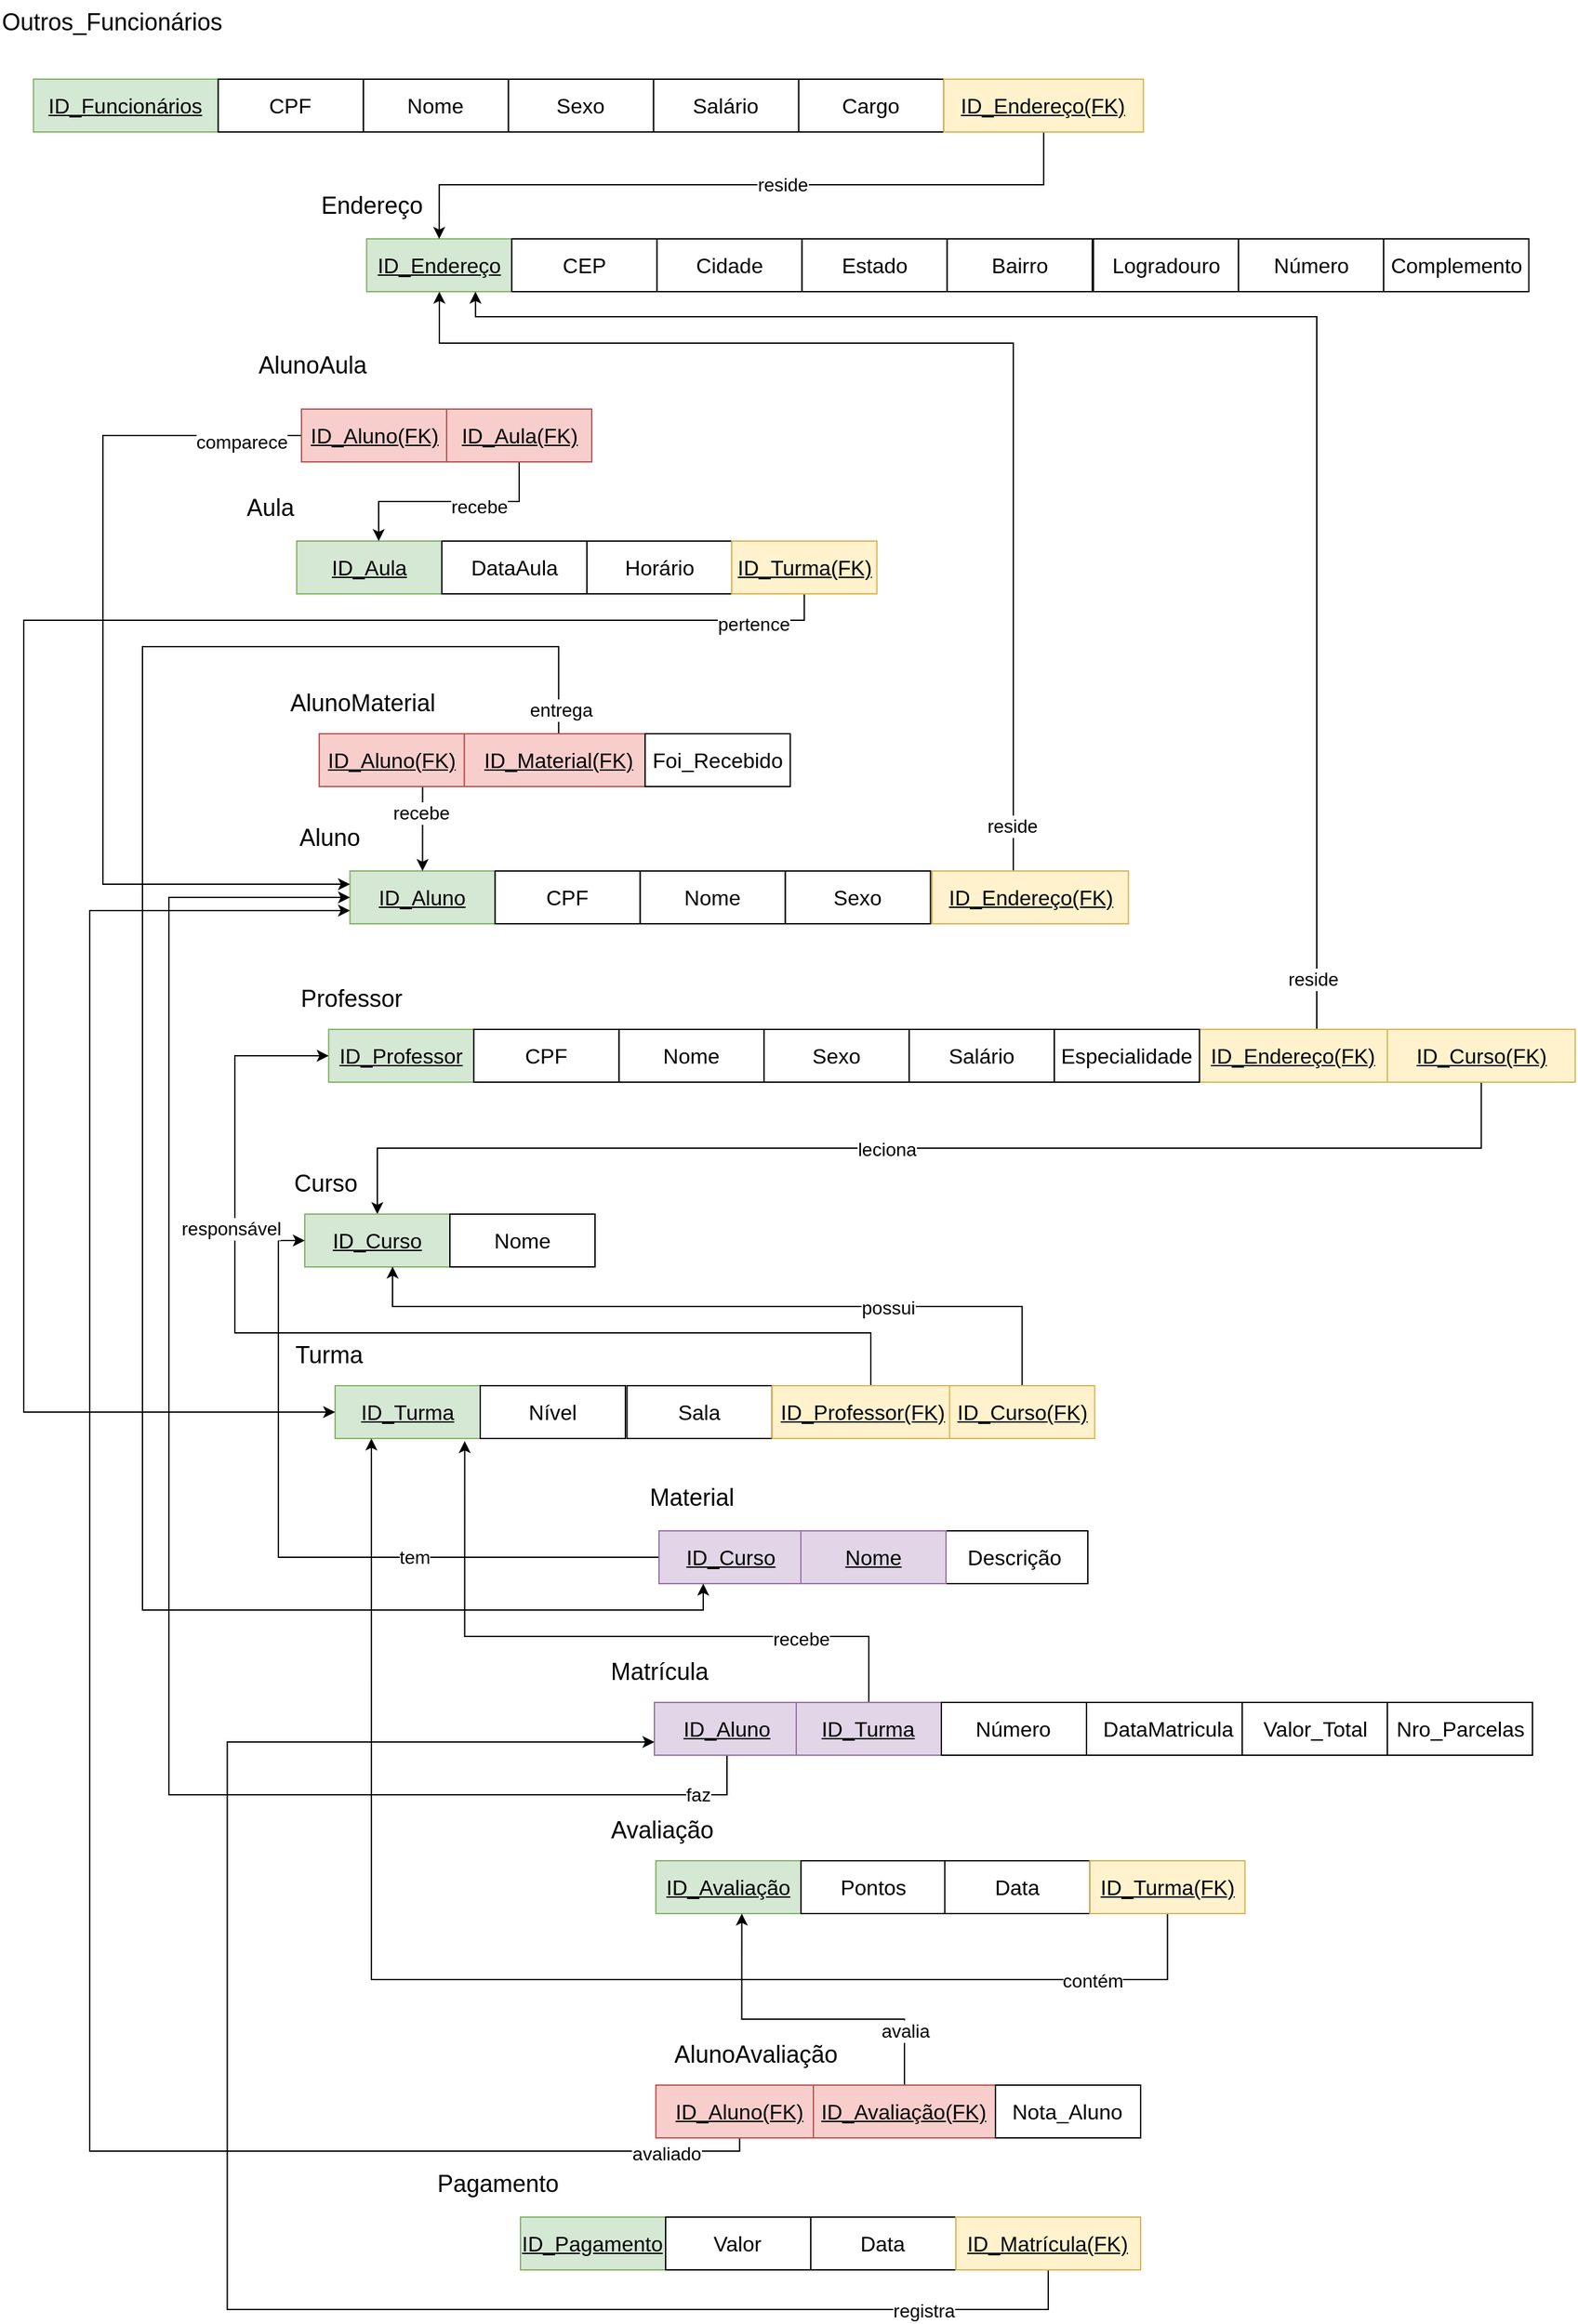 <mxfile version="16.5.2" type="google"><diagram id="5M8M_ajb2Xhq0JI89paI" name="Page-1"><mxGraphModel dx="1521" dy="1555" grid="1" gridSize="10" guides="1" tooltips="1" connect="1" arrows="1" fold="1" page="1" pageScale="1" pageWidth="827" pageHeight="1169" math="0" shadow="0"><root><mxCell id="0"/><mxCell id="1" parent="0"/><mxCell id="ftPEwl7AVpi0cdkKXJ-o-7" value="&lt;font style=&quot;font-size: 18px&quot;&gt;Aluno&lt;/font&gt;" style="text;html=1;strokeColor=none;fillColor=none;align=center;verticalAlign=middle;whiteSpace=wrap;rounded=0;" parent="1" vertex="1"><mxGeometry x="157.25" y="-480" width="50" height="30" as="geometry"/></mxCell><mxCell id="ftPEwl7AVpi0cdkKXJ-o-27" value="&lt;font style=&quot;font-size: 18px&quot;&gt;Professor&lt;/font&gt;" style="text;html=1;strokeColor=none;fillColor=none;align=center;verticalAlign=middle;whiteSpace=wrap;rounded=0;fontSize=24;" parent="1" vertex="1"><mxGeometry x="157.25" y="-360" width="82.5" height="30" as="geometry"/></mxCell><mxCell id="ftPEwl7AVpi0cdkKXJ-o-28" value="&lt;font style=&quot;font-size: 18px&quot;&gt;Curso&lt;/font&gt;" style="text;html=1;strokeColor=none;fillColor=none;align=center;verticalAlign=middle;whiteSpace=wrap;rounded=0;fontSize=24;" parent="1" vertex="1"><mxGeometry x="154.24" y="-220" width="50" height="30" as="geometry"/></mxCell><mxCell id="ftPEwl7AVpi0cdkKXJ-o-29" value="&lt;font style=&quot;font-size: 18px&quot;&gt;Turma&lt;/font&gt;" style="text;html=1;strokeColor=none;fillColor=none;align=center;verticalAlign=middle;whiteSpace=wrap;rounded=0;fontSize=24;" parent="1" vertex="1"><mxGeometry x="154.74" y="-90" width="52.5" height="30" as="geometry"/></mxCell><mxCell id="ftPEwl7AVpi0cdkKXJ-o-30" value="&lt;font style=&quot;font-size: 18px&quot;&gt;Matrícula&lt;/font&gt;" style="text;html=1;strokeColor=none;fillColor=none;align=center;verticalAlign=middle;whiteSpace=wrap;rounded=0;fontSize=24;" parent="1" vertex="1"><mxGeometry x="396.88" y="150" width="70" height="30" as="geometry"/></mxCell><mxCell id="ftPEwl7AVpi0cdkKXJ-o-31" value="&lt;font style=&quot;font-size: 18px&quot;&gt;Avaliação&lt;/font&gt;" style="text;html=1;strokeColor=none;fillColor=none;align=center;verticalAlign=middle;whiteSpace=wrap;rounded=0;fontSize=24;" parent="1" vertex="1"><mxGeometry x="395.36" y="270" width="77.5" height="30" as="geometry"/></mxCell><mxCell id="-Pm7kcPAhYFxE5yIw91p-20" value="&lt;font style=&quot;font-size: 18px&quot;&gt;Material&lt;/font&gt;" style="text;html=1;strokeColor=none;fillColor=none;align=center;verticalAlign=middle;whiteSpace=wrap;rounded=0;" parent="1" vertex="1"><mxGeometry x="425.24" y="20" width="62.5" height="30" as="geometry"/></mxCell><mxCell id="-Pm7kcPAhYFxE5yIw91p-25" value="&lt;font style=&quot;font-size: 18px&quot;&gt;Pagamento&lt;/font&gt;" style="text;html=1;strokeColor=none;fillColor=none;align=center;verticalAlign=middle;whiteSpace=wrap;rounded=0;" parent="1" vertex="1"><mxGeometry x="262.74" y="540" width="92.5" height="30" as="geometry"/></mxCell><mxCell id="-Pm7kcPAhYFxE5yIw91p-36" value="&lt;font style=&quot;font-size: 18px&quot;&gt;Aula&lt;/font&gt;" style="text;html=1;strokeColor=none;fillColor=none;align=center;verticalAlign=middle;whiteSpace=wrap;rounded=0;" parent="1" vertex="1"><mxGeometry x="116.88" y="-730" width="40" height="30" as="geometry"/></mxCell><mxCell id="seqxG_0vwVZ4Isp1Tect-1" value="&lt;span style=&quot;font-size: 18px&quot;&gt;Endereço&lt;/span&gt;" style="text;html=1;strokeColor=none;fillColor=none;align=center;verticalAlign=middle;whiteSpace=wrap;rounded=0;" parent="1" vertex="1"><mxGeometry x="188.62" y="-959" width="50" height="30" as="geometry"/></mxCell><mxCell id="seqxG_0vwVZ4Isp1Tect-13" value="&lt;u style=&quot;font-size: 16px&quot;&gt;ID_Endereço&lt;/u&gt;" style="rounded=0;whiteSpace=wrap;html=1;fillColor=#d5e8d4;strokeColor=#82b366;" parent="1" vertex="1"><mxGeometry x="209.87" y="-919" width="110" height="40" as="geometry"/></mxCell><mxCell id="seqxG_0vwVZ4Isp1Tect-14" value="&lt;span style=&quot;font-size: 16px&quot;&gt;Cidade&lt;/span&gt;" style="rounded=0;whiteSpace=wrap;html=1;" parent="1" vertex="1"><mxGeometry x="429.87" y="-919" width="110" height="40" as="geometry"/></mxCell><mxCell id="seqxG_0vwVZ4Isp1Tect-15" value="&lt;span style=&quot;font-size: 16px&quot;&gt;Estado&lt;/span&gt;" style="rounded=0;whiteSpace=wrap;html=1;" parent="1" vertex="1"><mxGeometry x="539.87" y="-919" width="110" height="40" as="geometry"/></mxCell><mxCell id="seqxG_0vwVZ4Isp1Tect-16" value="&lt;span style=&quot;font-size: 16px&quot;&gt;Logradouro&lt;/span&gt;" style="rounded=0;whiteSpace=wrap;html=1;" parent="1" vertex="1"><mxGeometry x="760.74" y="-919" width="110" height="40" as="geometry"/></mxCell><mxCell id="seqxG_0vwVZ4Isp1Tect-17" value="&lt;span style=&quot;font-size: 16px&quot;&gt;Número&lt;/span&gt;" style="rounded=0;whiteSpace=wrap;html=1;" parent="1" vertex="1"><mxGeometry x="870.74" y="-919" width="110" height="40" as="geometry"/></mxCell><mxCell id="seqxG_0vwVZ4Isp1Tect-18" value="&lt;span style=&quot;font-size: 16px&quot;&gt;Complemento&lt;/span&gt;" style="rounded=0;whiteSpace=wrap;html=1;" parent="1" vertex="1"><mxGeometry x="980.74" y="-919" width="110" height="40" as="geometry"/></mxCell><mxCell id="seqxG_0vwVZ4Isp1Tect-19" value="&lt;u style=&quot;font-size: 16px&quot;&gt;ID_Aluno&lt;/u&gt;" style="rounded=0;whiteSpace=wrap;html=1;fillColor=#d5e8d4;strokeColor=#82b366;" parent="1" vertex="1"><mxGeometry x="197.25" y="-440" width="110" height="40" as="geometry"/></mxCell><mxCell id="seqxG_0vwVZ4Isp1Tect-20" value="&lt;span style=&quot;font-size: 16px&quot;&gt;CPF&lt;/span&gt;" style="rounded=0;whiteSpace=wrap;html=1;" parent="1" vertex="1"><mxGeometry x="307.25" y="-440" width="110" height="40" as="geometry"/></mxCell><mxCell id="seqxG_0vwVZ4Isp1Tect-21" value="&lt;span style=&quot;font-size: 16px&quot;&gt;Nome&lt;/span&gt;" style="rounded=0;whiteSpace=wrap;html=1;" parent="1" vertex="1"><mxGeometry x="417.25" y="-440" width="110" height="40" as="geometry"/></mxCell><mxCell id="seqxG_0vwVZ4Isp1Tect-22" value="&lt;span style=&quot;font-size: 16px&quot;&gt;Sexo&lt;/span&gt;" style="rounded=0;whiteSpace=wrap;html=1;" parent="1" vertex="1"><mxGeometry x="527.25" y="-440" width="110" height="40" as="geometry"/></mxCell><mxCell id="seqxG_0vwVZ4Isp1Tect-23" value="&lt;u style=&quot;font-size: 16px&quot;&gt;ID_Professor&lt;/u&gt;" style="rounded=0;whiteSpace=wrap;html=1;fillColor=#d5e8d4;strokeColor=#82b366;" parent="1" vertex="1"><mxGeometry x="181.12" y="-320" width="110" height="40" as="geometry"/></mxCell><mxCell id="seqxG_0vwVZ4Isp1Tect-24" value="&lt;span style=&quot;font-size: 16px&quot;&gt;Nome&lt;/span&gt;" style="rounded=0;whiteSpace=wrap;html=1;" parent="1" vertex="1"><mxGeometry x="401.12" y="-320" width="110" height="40" as="geometry"/></mxCell><mxCell id="seqxG_0vwVZ4Isp1Tect-25" value="&lt;span style=&quot;font-size: 16px&quot;&gt;Sexo&lt;/span&gt;" style="rounded=0;whiteSpace=wrap;html=1;" parent="1" vertex="1"><mxGeometry x="511.12" y="-320" width="110" height="40" as="geometry"/></mxCell><mxCell id="seqxG_0vwVZ4Isp1Tect-26" value="&lt;span style=&quot;font-size: 16px&quot;&gt;CPF&lt;/span&gt;" style="rounded=0;whiteSpace=wrap;html=1;" parent="1" vertex="1"><mxGeometry x="291.12" y="-320" width="110" height="40" as="geometry"/></mxCell><mxCell id="seqxG_0vwVZ4Isp1Tect-27" value="&lt;span style=&quot;font-size: 16px&quot;&gt;Salário&lt;/span&gt;" style="rounded=0;whiteSpace=wrap;html=1;" parent="1" vertex="1"><mxGeometry x="621.12" y="-320" width="110" height="40" as="geometry"/></mxCell><mxCell id="seqxG_0vwVZ4Isp1Tect-30" value="&lt;font style=&quot;font-size: 18px&quot;&gt;Outros_Funcionários&lt;/font&gt;" style="text;html=1;strokeColor=none;fillColor=none;align=center;verticalAlign=middle;whiteSpace=wrap;rounded=0;fontSize=24;" parent="1" vertex="1"><mxGeometry x="-67.63" y="-1100" width="170" height="30" as="geometry"/></mxCell><mxCell id="seqxG_0vwVZ4Isp1Tect-31" value="&lt;u style=&quot;font-size: 16px&quot;&gt;ID_Funcionários&lt;/u&gt;" style="rounded=0;whiteSpace=wrap;html=1;fillColor=#d5e8d4;strokeColor=#82b366;" parent="1" vertex="1"><mxGeometry x="-42.63" y="-1040" width="140" height="40" as="geometry"/></mxCell><mxCell id="seqxG_0vwVZ4Isp1Tect-32" value="&lt;span style=&quot;font-size: 16px&quot;&gt;Nome&lt;/span&gt;" style="rounded=0;whiteSpace=wrap;html=1;" parent="1" vertex="1"><mxGeometry x="207.37" y="-1040" width="110" height="40" as="geometry"/></mxCell><mxCell id="seqxG_0vwVZ4Isp1Tect-33" value="&lt;span style=&quot;font-size: 16px&quot;&gt;Sexo&lt;/span&gt;" style="rounded=0;whiteSpace=wrap;html=1;" parent="1" vertex="1"><mxGeometry x="317.37" y="-1040" width="110" height="40" as="geometry"/></mxCell><mxCell id="seqxG_0vwVZ4Isp1Tect-34" value="&lt;span style=&quot;font-size: 16px&quot;&gt;CPF&lt;/span&gt;" style="rounded=0;whiteSpace=wrap;html=1;" parent="1" vertex="1"><mxGeometry x="97.37" y="-1040" width="110" height="40" as="geometry"/></mxCell><mxCell id="seqxG_0vwVZ4Isp1Tect-35" value="&lt;span style=&quot;font-size: 16px&quot;&gt;Salário&lt;/span&gt;" style="rounded=0;whiteSpace=wrap;html=1;" parent="1" vertex="1"><mxGeometry x="427.37" y="-1040" width="110" height="40" as="geometry"/></mxCell><mxCell id="seqxG_0vwVZ4Isp1Tect-36" value="&lt;span style=&quot;font-size: 16px&quot;&gt;Cargo&lt;/span&gt;" style="rounded=0;whiteSpace=wrap;html=1;" parent="1" vertex="1"><mxGeometry x="537.37" y="-1040" width="110" height="40" as="geometry"/></mxCell><mxCell id="ChA5-fzk0IoLtij2NSyq-3" style="edgeStyle=orthogonalEdgeStyle;rounded=0;orthogonalLoop=1;jettySize=auto;html=1;exitX=0.5;exitY=0;exitDx=0;exitDy=0;startArrow=classic;startFill=1;endArrow=none;endFill=0;" edge="1" parent="1" source="seqxG_0vwVZ4Isp1Tect-37" target="ChA5-fzk0IoLtij2NSyq-2"><mxGeometry relative="1" as="geometry"><mxPoint x="870" y="-240" as="targetPoint"/></mxGeometry></mxCell><mxCell id="ChA5-fzk0IoLtij2NSyq-4" value="&lt;font style=&quot;font-size: 14px&quot;&gt;leciona&lt;/font&gt;" style="edgeLabel;html=1;align=center;verticalAlign=middle;resizable=0;points=[];" vertex="1" connectable="0" parent="ChA5-fzk0IoLtij2NSyq-3"><mxGeometry x="-0.069" y="-1" relative="1" as="geometry"><mxPoint as="offset"/></mxGeometry></mxCell><mxCell id="seqxG_0vwVZ4Isp1Tect-37" value="&lt;u style=&quot;font-size: 16px&quot;&gt;ID_Curso&lt;/u&gt;" style="rounded=0;whiteSpace=wrap;html=1;fillColor=#d5e8d4;strokeColor=#82b366;" parent="1" vertex="1"><mxGeometry x="162.99" y="-180" width="110" height="40" as="geometry"/></mxCell><mxCell id="seqxG_0vwVZ4Isp1Tect-38" value="&lt;span style=&quot;font-size: 16px&quot;&gt;Nome&lt;/span&gt;" style="rounded=0;whiteSpace=wrap;html=1;" parent="1" vertex="1"><mxGeometry x="272.99" y="-180" width="110" height="40" as="geometry"/></mxCell><mxCell id="seqxG_0vwVZ4Isp1Tect-39" value="&lt;u style=&quot;font-size: 16px&quot;&gt;ID_Turma&lt;/u&gt;" style="rounded=0;whiteSpace=wrap;html=1;fillColor=#d5e8d4;strokeColor=#82b366;" parent="1" vertex="1"><mxGeometry x="185.99" y="-50" width="110" height="40" as="geometry"/></mxCell><mxCell id="seqxG_0vwVZ4Isp1Tect-40" value="&lt;span style=&quot;font-size: 16px&quot;&gt;Nível&lt;/span&gt;" style="rounded=0;whiteSpace=wrap;html=1;" parent="1" vertex="1"><mxGeometry x="295.99" y="-50" width="110" height="40" as="geometry"/></mxCell><mxCell id="seqxG_0vwVZ4Isp1Tect-41" value="&lt;span style=&quot;font-size: 16px&quot;&gt;Sala&lt;/span&gt;" style="rounded=0;whiteSpace=wrap;html=1;" parent="1" vertex="1"><mxGeometry x="407.24" y="-50" width="110" height="40" as="geometry"/></mxCell><mxCell id="UgtJTFBEVz0Ruh06JmMi-32" style="edgeStyle=orthogonalEdgeStyle;rounded=0;orthogonalLoop=1;jettySize=auto;html=1;fontSize=14;" parent="1" source="seqxG_0vwVZ4Isp1Tect-42" target="seqxG_0vwVZ4Isp1Tect-19" edge="1"><mxGeometry relative="1" as="geometry"><Array as="points"><mxPoint x="483" y="260"/><mxPoint x="60" y="260"/><mxPoint x="60" y="-420"/></Array></mxGeometry></mxCell><mxCell id="UgtJTFBEVz0Ruh06JmMi-33" value="faz" style="edgeLabel;html=1;align=center;verticalAlign=middle;resizable=0;points=[];fontSize=14;" parent="UgtJTFBEVz0Ruh06JmMi-32" vertex="1" connectable="0"><mxGeometry x="-0.917" relative="1" as="geometry"><mxPoint as="offset"/></mxGeometry></mxCell><mxCell id="seqxG_0vwVZ4Isp1Tect-42" value="&lt;u style=&quot;font-size: 16px&quot;&gt;ID_Aluno&lt;/u&gt;" style="rounded=0;whiteSpace=wrap;html=1;fillColor=#e1d5e7;strokeColor=#9673a6;" parent="1" vertex="1"><mxGeometry x="427.99" y="190" width="110" height="40" as="geometry"/></mxCell><mxCell id="UgtJTFBEVz0Ruh06JmMi-30" style="edgeStyle=orthogonalEdgeStyle;rounded=0;orthogonalLoop=1;jettySize=auto;html=1;entryX=0.893;entryY=1.05;entryDx=0;entryDy=0;entryPerimeter=0;fontSize=14;" parent="1" source="seqxG_0vwVZ4Isp1Tect-43" target="seqxG_0vwVZ4Isp1Tect-39" edge="1"><mxGeometry relative="1" as="geometry"><Array as="points"><mxPoint x="590.24" y="140"/><mxPoint x="284.24" y="140"/></Array></mxGeometry></mxCell><mxCell id="UgtJTFBEVz0Ruh06JmMi-31" value="recebe" style="edgeLabel;html=1;align=center;verticalAlign=middle;resizable=0;points=[];fontSize=14;" parent="UgtJTFBEVz0Ruh06JmMi-30" vertex="1" connectable="0"><mxGeometry x="-0.598" y="2" relative="1" as="geometry"><mxPoint as="offset"/></mxGeometry></mxCell><mxCell id="seqxG_0vwVZ4Isp1Tect-43" value="&lt;u style=&quot;font-size: 16px&quot;&gt;ID_Turma&lt;/u&gt;" style="rounded=0;whiteSpace=wrap;html=1;fillColor=#e1d5e7;strokeColor=#9673a6;" parent="1" vertex="1"><mxGeometry x="535.49" y="190" width="110" height="40" as="geometry"/></mxCell><mxCell id="seqxG_0vwVZ4Isp1Tect-44" value="&lt;span style=&quot;font-size: 16px&quot;&gt;Número&lt;/span&gt;" style="rounded=0;whiteSpace=wrap;html=1;" parent="1" vertex="1"><mxGeometry x="645.49" y="190" width="110" height="40" as="geometry"/></mxCell><mxCell id="seqxG_0vwVZ4Isp1Tect-45" value="&lt;u style=&quot;font-size: 16px&quot;&gt;ID_Avaliação&lt;/u&gt;" style="rounded=0;whiteSpace=wrap;html=1;fillColor=#d5e8d4;strokeColor=#82b366;" parent="1" vertex="1"><mxGeometry x="429.11" y="310" width="110" height="40" as="geometry"/></mxCell><mxCell id="seqxG_0vwVZ4Isp1Tect-46" value="&lt;span style=&quot;font-size: 16px&quot;&gt;Pontos&lt;/span&gt;" style="rounded=0;whiteSpace=wrap;html=1;" parent="1" vertex="1"><mxGeometry x="539.11" y="310" width="110" height="40" as="geometry"/></mxCell><mxCell id="seqxG_0vwVZ4Isp1Tect-47" value="&lt;span style=&quot;font-size: 16px&quot;&gt;Data&lt;/span&gt;" style="rounded=0;whiteSpace=wrap;html=1;" parent="1" vertex="1"><mxGeometry x="648.11" y="310" width="110" height="40" as="geometry"/></mxCell><mxCell id="UgtJTFBEVz0Ruh06JmMi-19" style="edgeStyle=orthogonalEdgeStyle;rounded=0;orthogonalLoop=1;jettySize=auto;html=1;entryX=0;entryY=0.5;entryDx=0;entryDy=0;fontSize=14;" parent="1" source="seqxG_0vwVZ4Isp1Tect-48" target="seqxG_0vwVZ4Isp1Tect-37" edge="1"><mxGeometry relative="1" as="geometry"/></mxCell><mxCell id="UgtJTFBEVz0Ruh06JmMi-20" value="tem" style="edgeLabel;html=1;align=center;verticalAlign=middle;resizable=0;points=[];fontSize=14;" parent="UgtJTFBEVz0Ruh06JmMi-19" vertex="1" connectable="0"><mxGeometry x="-0.326" relative="1" as="geometry"><mxPoint x="-1" as="offset"/></mxGeometry></mxCell><mxCell id="seqxG_0vwVZ4Isp1Tect-48" value="&lt;u style=&quot;font-size: 16px&quot;&gt;ID_Curso&lt;/u&gt;" style="rounded=0;whiteSpace=wrap;html=1;fillColor=#e1d5e7;strokeColor=#9673a6;" parent="1" vertex="1"><mxGeometry x="431.49" y="60" width="110" height="40" as="geometry"/></mxCell><mxCell id="seqxG_0vwVZ4Isp1Tect-49" value="&lt;span style=&quot;font-size: 16px&quot;&gt;Descrição&lt;/span&gt;" style="rounded=0;whiteSpace=wrap;html=1;" parent="1" vertex="1"><mxGeometry x="646.49" y="60" width="110" height="40" as="geometry"/></mxCell><mxCell id="seqxG_0vwVZ4Isp1Tect-50" value="&lt;span style=&quot;font-size: 16px&quot;&gt;&lt;u&gt;Nome&lt;/u&gt;&lt;/span&gt;" style="rounded=0;whiteSpace=wrap;html=1;fillColor=#e1d5e7;strokeColor=#9673a6;" parent="1" vertex="1"><mxGeometry x="538.99" y="60" width="110" height="40" as="geometry"/></mxCell><mxCell id="seqxG_0vwVZ4Isp1Tect-51" value="&lt;u style=&quot;font-size: 16px&quot;&gt;ID_Pagamento&lt;/u&gt;" style="rounded=0;whiteSpace=wrap;html=1;fillColor=#d5e8d4;strokeColor=#82b366;" parent="1" vertex="1"><mxGeometry x="326.49" y="580" width="110" height="40" as="geometry"/></mxCell><mxCell id="seqxG_0vwVZ4Isp1Tect-52" value="&lt;span style=&quot;font-size: 16px&quot;&gt;Valor&lt;/span&gt;" style="rounded=0;whiteSpace=wrap;html=1;" parent="1" vertex="1"><mxGeometry x="436.49" y="580" width="110" height="40" as="geometry"/></mxCell><mxCell id="seqxG_0vwVZ4Isp1Tect-53" value="&lt;span style=&quot;font-size: 16px&quot;&gt;Data&lt;/span&gt;" style="rounded=0;whiteSpace=wrap;html=1;" parent="1" vertex="1"><mxGeometry x="546.49" y="580" width="110" height="40" as="geometry"/></mxCell><mxCell id="seqxG_0vwVZ4Isp1Tect-54" value="&lt;u style=&quot;font-size: 16px&quot;&gt;ID_Aula&lt;/u&gt;" style="rounded=0;whiteSpace=wrap;html=1;fillColor=#d5e8d4;strokeColor=#82b366;" parent="1" vertex="1"><mxGeometry x="156.88" y="-690" width="110" height="40" as="geometry"/></mxCell><mxCell id="seqxG_0vwVZ4Isp1Tect-55" value="&lt;span style=&quot;font-size: 16px&quot;&gt;DataAula&lt;/span&gt;" style="rounded=0;whiteSpace=wrap;html=1;" parent="1" vertex="1"><mxGeometry x="266.88" y="-690" width="110" height="40" as="geometry"/></mxCell><mxCell id="seqxG_0vwVZ4Isp1Tect-56" value="&lt;span style=&quot;font-size: 16px&quot;&gt;Horário&lt;/span&gt;" style="rounded=0;whiteSpace=wrap;html=1;" parent="1" vertex="1"><mxGeometry x="376.88" y="-690" width="110" height="40" as="geometry"/></mxCell><mxCell id="UgtJTFBEVz0Ruh06JmMi-50" style="edgeStyle=orthogonalEdgeStyle;rounded=0;orthogonalLoop=1;jettySize=auto;html=1;fontSize=14;" parent="1" source="seqxG_0vwVZ4Isp1Tect-57" target="seqxG_0vwVZ4Isp1Tect-13" edge="1"><mxGeometry relative="1" as="geometry"><Array as="points"><mxPoint x="700" y="-840"/><mxPoint x="265" y="-840"/></Array></mxGeometry></mxCell><mxCell id="UgtJTFBEVz0Ruh06JmMi-51" value="reside" style="edgeLabel;html=1;align=center;verticalAlign=middle;resizable=0;points=[];fontSize=14;" parent="UgtJTFBEVz0Ruh06JmMi-50" vertex="1" connectable="0"><mxGeometry x="-0.922" y="1" relative="1" as="geometry"><mxPoint as="offset"/></mxGeometry></mxCell><mxCell id="seqxG_0vwVZ4Isp1Tect-57" value="&lt;u style=&quot;font-size: 16px&quot;&gt;ID_Endereço(FK)&lt;/u&gt;" style="rounded=0;whiteSpace=wrap;html=1;fillColor=#fff2cc;strokeColor=#d6b656;" parent="1" vertex="1"><mxGeometry x="638.5" y="-440" width="148.75" height="40" as="geometry"/></mxCell><mxCell id="UgtJTFBEVz0Ruh06JmMi-2" style="edgeStyle=orthogonalEdgeStyle;rounded=0;orthogonalLoop=1;jettySize=auto;html=1;entryX=0.5;entryY=0;entryDx=0;entryDy=0;" parent="1" source="seqxG_0vwVZ4Isp1Tect-60" target="seqxG_0vwVZ4Isp1Tect-13" edge="1"><mxGeometry relative="1" as="geometry"><Array as="points"><mxPoint x="723.37" y="-960"/><mxPoint x="265.37" y="-960"/></Array></mxGeometry></mxCell><mxCell id="UgtJTFBEVz0Ruh06JmMi-3" value="&lt;font style=&quot;font-size: 14px&quot;&gt;reside&lt;/font&gt;" style="edgeLabel;html=1;align=center;verticalAlign=middle;resizable=0;points=[];" parent="UgtJTFBEVz0Ruh06JmMi-2" vertex="1" connectable="0"><mxGeometry x="-0.116" relative="1" as="geometry"><mxPoint as="offset"/></mxGeometry></mxCell><mxCell id="seqxG_0vwVZ4Isp1Tect-60" value="&lt;u style=&quot;font-size: 16px&quot;&gt;ID_Endereço(FK)&lt;/u&gt;" style="rounded=0;whiteSpace=wrap;html=1;fillColor=#fff2cc;strokeColor=#d6b656;" parent="1" vertex="1"><mxGeometry x="647.37" y="-1040" width="151.25" height="40" as="geometry"/></mxCell><mxCell id="UgtJTFBEVz0Ruh06JmMi-52" style="edgeStyle=orthogonalEdgeStyle;rounded=0;orthogonalLoop=1;jettySize=auto;html=1;entryX=0.75;entryY=1;entryDx=0;entryDy=0;fontSize=14;" parent="1" source="seqxG_0vwVZ4Isp1Tect-63" target="seqxG_0vwVZ4Isp1Tect-13" edge="1"><mxGeometry relative="1" as="geometry"><Array as="points"><mxPoint x="930" y="-300"/><mxPoint x="930" y="-860"/><mxPoint x="292" y="-860"/></Array></mxGeometry></mxCell><mxCell id="UgtJTFBEVz0Ruh06JmMi-53" value="reside" style="edgeLabel;html=1;align=center;verticalAlign=middle;resizable=0;points=[];fontSize=14;" parent="UgtJTFBEVz0Ruh06JmMi-52" vertex="1" connectable="0"><mxGeometry x="-0.936" y="4" relative="1" as="geometry"><mxPoint x="1" as="offset"/></mxGeometry></mxCell><mxCell id="seqxG_0vwVZ4Isp1Tect-63" value="&lt;u style=&quot;font-size: 16px&quot;&gt;ID_Endereço(FK)&lt;/u&gt;" style="rounded=0;whiteSpace=wrap;html=1;fillColor=#fff2cc;strokeColor=#d6b656;" parent="1" vertex="1"><mxGeometry x="841.12" y="-320" width="142.38" height="40" as="geometry"/></mxCell><mxCell id="UgtJTFBEVz0Ruh06JmMi-15" style="edgeStyle=orthogonalEdgeStyle;rounded=0;orthogonalLoop=1;jettySize=auto;html=1;fontSize=14;" parent="1" source="seqxG_0vwVZ4Isp1Tect-75" target="seqxG_0vwVZ4Isp1Tect-23" edge="1"><mxGeometry relative="1" as="geometry"><Array as="points"><mxPoint x="592" y="-90"/><mxPoint x="110" y="-90"/><mxPoint x="110" y="-300"/></Array></mxGeometry></mxCell><mxCell id="UgtJTFBEVz0Ruh06JmMi-16" value="responsável" style="edgeLabel;html=1;align=center;verticalAlign=middle;resizable=0;points=[];fontSize=14;" parent="UgtJTFBEVz0Ruh06JmMi-15" vertex="1" connectable="0"><mxGeometry x="0.496" y="3" relative="1" as="geometry"><mxPoint y="-1" as="offset"/></mxGeometry></mxCell><mxCell id="seqxG_0vwVZ4Isp1Tect-75" value="&lt;u style=&quot;font-size: 16px&quot;&gt;ID_Professor(FK)&lt;/u&gt;" style="rounded=0;whiteSpace=wrap;html=1;fillColor=#fff2cc;strokeColor=#d6b656;" parent="1" vertex="1"><mxGeometry x="517.24" y="-50" width="137.5" height="40" as="geometry"/></mxCell><mxCell id="UgtJTFBEVz0Ruh06JmMi-17" style="edgeStyle=orthogonalEdgeStyle;rounded=0;orthogonalLoop=1;jettySize=auto;html=1;entryX=0.605;entryY=0.993;entryDx=0;entryDy=0;entryPerimeter=0;fontSize=14;" parent="1" source="seqxG_0vwVZ4Isp1Tect-76" target="seqxG_0vwVZ4Isp1Tect-37" edge="1"><mxGeometry relative="1" as="geometry"><Array as="points"><mxPoint x="707.24" y="-110"/><mxPoint x="229.24" y="-110"/></Array></mxGeometry></mxCell><mxCell id="UgtJTFBEVz0Ruh06JmMi-18" value="possui" style="edgeLabel;html=1;align=center;verticalAlign=middle;resizable=0;points=[];fontSize=14;" parent="UgtJTFBEVz0Ruh06JmMi-17" vertex="1" connectable="0"><mxGeometry x="-0.431" y="1" relative="1" as="geometry"><mxPoint as="offset"/></mxGeometry></mxCell><mxCell id="seqxG_0vwVZ4Isp1Tect-76" value="&lt;u style=&quot;font-size: 16px&quot;&gt;ID_Curso(FK)&lt;/u&gt;" style="rounded=0;whiteSpace=wrap;html=1;fillColor=#fff2cc;strokeColor=#d6b656;" parent="1" vertex="1"><mxGeometry x="651.74" y="-50" width="110" height="40" as="geometry"/></mxCell><mxCell id="UgtJTFBEVz0Ruh06JmMi-41" style="edgeStyle=orthogonalEdgeStyle;rounded=0;orthogonalLoop=1;jettySize=auto;html=1;entryX=0;entryY=0.75;entryDx=0;entryDy=0;fontSize=14;" parent="1" source="seqxG_0vwVZ4Isp1Tect-87" target="seqxG_0vwVZ4Isp1Tect-42" edge="1"><mxGeometry relative="1" as="geometry"><Array as="points"><mxPoint x="726.24" y="650"/><mxPoint x="104.24" y="650"/><mxPoint x="104.24" y="220"/></Array></mxGeometry></mxCell><mxCell id="UgtJTFBEVz0Ruh06JmMi-42" value="registra" style="edgeLabel;html=1;align=center;verticalAlign=middle;resizable=0;points=[];fontSize=14;" parent="UgtJTFBEVz0Ruh06JmMi-41" vertex="1" connectable="0"><mxGeometry x="-0.823" y="1" relative="1" as="geometry"><mxPoint as="offset"/></mxGeometry></mxCell><mxCell id="seqxG_0vwVZ4Isp1Tect-87" value="&lt;u style=&quot;font-size: 16px&quot;&gt;ID_Matrícula(FK)&lt;/u&gt;" style="rounded=0;whiteSpace=wrap;html=1;fillColor=#fff2cc;strokeColor=#d6b656;" parent="1" vertex="1"><mxGeometry x="656.49" y="580" width="140" height="40" as="geometry"/></mxCell><mxCell id="seqxG_0vwVZ4Isp1Tect-93" value="&lt;span style=&quot;font-size: 18px&quot;&gt;AlunoAula&lt;/span&gt;" style="text;html=1;strokeColor=none;fillColor=none;align=center;verticalAlign=middle;whiteSpace=wrap;rounded=0;fontSize=24;" parent="1" vertex="1"><mxGeometry x="98.75" y="-840" width="140" height="30" as="geometry"/></mxCell><mxCell id="UgtJTFBEVz0Ruh06JmMi-47" style="edgeStyle=orthogonalEdgeStyle;rounded=0;orthogonalLoop=1;jettySize=auto;html=1;fontSize=14;" parent="1" source="seqxG_0vwVZ4Isp1Tect-103" target="seqxG_0vwVZ4Isp1Tect-19" edge="1"><mxGeometry relative="1" as="geometry"><Array as="points"><mxPoint x="10" y="-770"/><mxPoint x="10" y="-430"/><mxPoint x="252" y="-430"/></Array></mxGeometry></mxCell><mxCell id="UgtJTFBEVz0Ruh06JmMi-48" value="comparece" style="edgeLabel;html=1;align=center;verticalAlign=middle;resizable=0;points=[];fontSize=14;" parent="UgtJTFBEVz0Ruh06JmMi-47" vertex="1" connectable="0"><mxGeometry x="-0.862" y="5" relative="1" as="geometry"><mxPoint x="1" as="offset"/></mxGeometry></mxCell><mxCell id="seqxG_0vwVZ4Isp1Tect-103" value="&lt;u style=&quot;font-size: 16px&quot;&gt;ID_Aluno(FK)&lt;/u&gt;" style="rounded=0;whiteSpace=wrap;html=1;fillColor=#f8cecc;strokeColor=#b85450;" parent="1" vertex="1"><mxGeometry x="160.5" y="-790" width="110" height="40" as="geometry"/></mxCell><mxCell id="UgtJTFBEVz0Ruh06JmMi-45" style="edgeStyle=orthogonalEdgeStyle;rounded=0;orthogonalLoop=1;jettySize=auto;html=1;entryX=0.565;entryY=0;entryDx=0;entryDy=0;entryPerimeter=0;fontSize=14;" parent="1" source="seqxG_0vwVZ4Isp1Tect-104" target="seqxG_0vwVZ4Isp1Tect-54" edge="1"><mxGeometry relative="1" as="geometry"><Array as="points"><mxPoint x="326" y="-720"/><mxPoint x="219" y="-720"/></Array></mxGeometry></mxCell><mxCell id="UgtJTFBEVz0Ruh06JmMi-46" value="recebe" style="edgeLabel;html=1;align=center;verticalAlign=middle;resizable=0;points=[];fontSize=14;" parent="UgtJTFBEVz0Ruh06JmMi-45" vertex="1" connectable="0"><mxGeometry x="-0.273" y="4" relative="1" as="geometry"><mxPoint as="offset"/></mxGeometry></mxCell><mxCell id="seqxG_0vwVZ4Isp1Tect-104" value="&lt;span style=&quot;font-size: 16px&quot;&gt;&lt;u&gt;ID_Aula(FK)&lt;/u&gt;&lt;/span&gt;" style="rounded=0;whiteSpace=wrap;html=1;fillColor=#f8cecc;strokeColor=#b85450;" parent="1" vertex="1"><mxGeometry x="270.5" y="-790" width="110" height="40" as="geometry"/></mxCell><mxCell id="UgtJTFBEVz0Ruh06JmMi-34" style="edgeStyle=orthogonalEdgeStyle;rounded=0;orthogonalLoop=1;jettySize=auto;html=1;entryX=0.25;entryY=1;entryDx=0;entryDy=0;fontSize=14;" parent="1" source="seqxG_0vwVZ4Isp1Tect-128" target="seqxG_0vwVZ4Isp1Tect-39" edge="1"><mxGeometry relative="1" as="geometry"><Array as="points"><mxPoint x="817" y="400"/><mxPoint x="214" y="400"/></Array></mxGeometry></mxCell><mxCell id="UgtJTFBEVz0Ruh06JmMi-35" value="contém" style="edgeLabel;html=1;align=center;verticalAlign=middle;resizable=0;points=[];fontSize=14;" parent="UgtJTFBEVz0Ruh06JmMi-34" vertex="1" connectable="0"><mxGeometry x="-0.798" y="1" relative="1" as="geometry"><mxPoint as="offset"/></mxGeometry></mxCell><mxCell id="seqxG_0vwVZ4Isp1Tect-128" value="&lt;u style=&quot;font-size: 16px&quot;&gt;ID_Turma(FK)&lt;/u&gt;" style="rounded=0;whiteSpace=wrap;html=1;fillColor=#fff2cc;strokeColor=#d6b656;" parent="1" vertex="1"><mxGeometry x="758.11" y="310" width="117.5" height="40" as="geometry"/></mxCell><mxCell id="_SIUDHlCF1alh0hEl263-2" value="&lt;span style=&quot;font-size: 16px&quot;&gt;CEP&lt;br&gt;&lt;/span&gt;" style="rounded=0;whiteSpace=wrap;html=1;" parent="1" vertex="1"><mxGeometry x="319.87" y="-919" width="110" height="40" as="geometry"/></mxCell><mxCell id="UgtJTFBEVz0Ruh06JmMi-43" style="edgeStyle=orthogonalEdgeStyle;rounded=0;orthogonalLoop=1;jettySize=auto;html=1;fontSize=14;" parent="1" source="mNnnMiljXHAO_54IksMs-1" target="seqxG_0vwVZ4Isp1Tect-39" edge="1"><mxGeometry relative="1" as="geometry"><Array as="points"><mxPoint x="542" y="-630"/><mxPoint x="-50" y="-630"/><mxPoint x="-50" y="-30"/></Array></mxGeometry></mxCell><mxCell id="UgtJTFBEVz0Ruh06JmMi-44" value="pertence" style="edgeLabel;html=1;align=center;verticalAlign=middle;resizable=0;points=[];fontSize=14;" parent="UgtJTFBEVz0Ruh06JmMi-43" vertex="1" connectable="0"><mxGeometry x="-0.919" y="3" relative="1" as="geometry"><mxPoint as="offset"/></mxGeometry></mxCell><mxCell id="mNnnMiljXHAO_54IksMs-1" value="&lt;u style=&quot;font-size: 16px&quot;&gt;ID_Turma(FK)&lt;/u&gt;" style="rounded=0;whiteSpace=wrap;html=1;fillColor=#fff2cc;strokeColor=#d6b656;" parent="1" vertex="1"><mxGeometry x="486.63" y="-690" width="110" height="40" as="geometry"/></mxCell><mxCell id="33_SY-BC_FM8iS_SEPBe-2" value="&lt;span style=&quot;font-size: 16px&quot;&gt;DataMatricula&lt;/span&gt;" style="rounded=0;whiteSpace=wrap;html=1;" parent="1" vertex="1"><mxGeometry x="755.49" y="190" width="124.51" height="40" as="geometry"/></mxCell><mxCell id="33_SY-BC_FM8iS_SEPBe-3" value="&lt;span style=&quot;font-size: 16px&quot;&gt;Valor_Total&lt;/span&gt;" style="rounded=0;whiteSpace=wrap;html=1;" parent="1" vertex="1"><mxGeometry x="873.5" y="190" width="110" height="40" as="geometry"/></mxCell><mxCell id="33_SY-BC_FM8iS_SEPBe-4" value="&lt;span style=&quot;font-size: 16px&quot;&gt;Nro_Parcelas&lt;/span&gt;" style="rounded=0;whiteSpace=wrap;html=1;" parent="1" vertex="1"><mxGeometry x="983.5" y="190" width="110" height="40" as="geometry"/></mxCell><mxCell id="33_SY-BC_FM8iS_SEPBe-5" value="&lt;span style=&quot;font-size: 18px&quot;&gt;AlunoAvaliação&lt;/span&gt;" style="text;html=1;strokeColor=none;fillColor=none;align=center;verticalAlign=middle;whiteSpace=wrap;rounded=0;fontSize=24;" parent="1" vertex="1"><mxGeometry x="435.49" y="440" width="140" height="30" as="geometry"/></mxCell><mxCell id="UgtJTFBEVz0Ruh06JmMi-38" style="edgeStyle=orthogonalEdgeStyle;rounded=0;orthogonalLoop=1;jettySize=auto;html=1;fontSize=14;" parent="1" source="33_SY-BC_FM8iS_SEPBe-6" target="seqxG_0vwVZ4Isp1Tect-19" edge="1"><mxGeometry relative="1" as="geometry"><Array as="points"><mxPoint x="493" y="530"/><mxPoint y="530"/><mxPoint y="-410"/></Array></mxGeometry></mxCell><mxCell id="UgtJTFBEVz0Ruh06JmMi-39" value="avaliado" style="edgeLabel;html=1;align=center;verticalAlign=middle;resizable=0;points=[];fontSize=14;" parent="UgtJTFBEVz0Ruh06JmMi-38" vertex="1" connectable="0"><mxGeometry x="-0.92" y="2" relative="1" as="geometry"><mxPoint as="offset"/></mxGeometry></mxCell><mxCell id="33_SY-BC_FM8iS_SEPBe-6" value="&lt;u style=&quot;font-size: 16px&quot;&gt;ID_Aluno(FK)&lt;/u&gt;" style="rounded=0;whiteSpace=wrap;html=1;fillColor=#f8cecc;strokeColor=#b85450;" parent="1" vertex="1"><mxGeometry x="429.11" y="480" width="127" height="40" as="geometry"/></mxCell><mxCell id="UgtJTFBEVz0Ruh06JmMi-36" style="edgeStyle=orthogonalEdgeStyle;rounded=0;orthogonalLoop=1;jettySize=auto;html=1;entryX=0.592;entryY=1;entryDx=0;entryDy=0;entryPerimeter=0;fontSize=14;" parent="1" source="33_SY-BC_FM8iS_SEPBe-7" target="seqxG_0vwVZ4Isp1Tect-45" edge="1"><mxGeometry relative="1" as="geometry"><Array as="points"><mxPoint x="617.24" y="430"/><mxPoint x="494.24" y="430"/></Array></mxGeometry></mxCell><mxCell id="UgtJTFBEVz0Ruh06JmMi-37" value="avalia" style="edgeLabel;html=1;align=center;verticalAlign=middle;resizable=0;points=[];fontSize=14;" parent="UgtJTFBEVz0Ruh06JmMi-36" vertex="1" connectable="0"><mxGeometry x="-0.676" relative="1" as="geometry"><mxPoint as="offset"/></mxGeometry></mxCell><mxCell id="33_SY-BC_FM8iS_SEPBe-7" value="&lt;span style=&quot;font-size: 16px&quot;&gt;&lt;u&gt;ID_Avaliação(FK)&lt;/u&gt;&lt;/span&gt;" style="rounded=0;whiteSpace=wrap;html=1;fillColor=#f8cecc;strokeColor=#b85450;" parent="1" vertex="1"><mxGeometry x="548.49" y="480" width="138" height="40" as="geometry"/></mxCell><mxCell id="33_SY-BC_FM8iS_SEPBe-8" value="&lt;span style=&quot;font-size: 16px&quot;&gt;Nota_Aluno&lt;/span&gt;" style="rounded=0;whiteSpace=wrap;html=1;" parent="1" vertex="1"><mxGeometry x="686.49" y="480" width="110" height="40" as="geometry"/></mxCell><mxCell id="33_SY-BC_FM8iS_SEPBe-13" value="&lt;span style=&quot;font-size: 18px&quot;&gt;AlunoMaterial&lt;/span&gt;" style="text;html=1;strokeColor=none;fillColor=none;align=center;verticalAlign=middle;whiteSpace=wrap;rounded=0;fontSize=24;" parent="1" vertex="1"><mxGeometry x="136.56" y="-584" width="140" height="30" as="geometry"/></mxCell><mxCell id="UgtJTFBEVz0Ruh06JmMi-24" style="edgeStyle=orthogonalEdgeStyle;rounded=0;orthogonalLoop=1;jettySize=auto;html=1;exitX=0.75;exitY=1;exitDx=0;exitDy=0;entryX=0.5;entryY=0;entryDx=0;entryDy=0;fontSize=14;" parent="1" source="33_SY-BC_FM8iS_SEPBe-14" target="seqxG_0vwVZ4Isp1Tect-19" edge="1"><mxGeometry relative="1" as="geometry"><Array as="points"><mxPoint x="252" y="-504"/></Array></mxGeometry></mxCell><mxCell id="UgtJTFBEVz0Ruh06JmMi-25" value="recebe" style="edgeLabel;html=1;align=center;verticalAlign=middle;resizable=0;points=[];fontSize=14;" parent="UgtJTFBEVz0Ruh06JmMi-24" vertex="1" connectable="0"><mxGeometry x="-0.292" y="-2" relative="1" as="geometry"><mxPoint as="offset"/></mxGeometry></mxCell><mxCell id="33_SY-BC_FM8iS_SEPBe-14" value="&lt;u style=&quot;font-size: 16px&quot;&gt;ID_Aluno(FK)&lt;/u&gt;" style="rounded=0;whiteSpace=wrap;html=1;fillColor=#f8cecc;strokeColor=#b85450;" parent="1" vertex="1"><mxGeometry x="173.93" y="-544" width="110" height="40" as="geometry"/></mxCell><mxCell id="UgtJTFBEVz0Ruh06JmMi-26" style="edgeStyle=orthogonalEdgeStyle;rounded=0;orthogonalLoop=1;jettySize=auto;html=1;fontSize=14;" parent="1" source="33_SY-BC_FM8iS_SEPBe-16" target="seqxG_0vwVZ4Isp1Tect-48" edge="1"><mxGeometry relative="1" as="geometry"><Array as="points"><mxPoint x="355" y="-610"/><mxPoint x="40" y="-610"/><mxPoint x="40" y="120"/><mxPoint x="465" y="120"/></Array></mxGeometry></mxCell><mxCell id="UgtJTFBEVz0Ruh06JmMi-28" value="entrega" style="edgeLabel;html=1;align=center;verticalAlign=middle;resizable=0;points=[];fontSize=14;" parent="UgtJTFBEVz0Ruh06JmMi-26" vertex="1" connectable="0"><mxGeometry x="-0.977" y="-1" relative="1" as="geometry"><mxPoint as="offset"/></mxGeometry></mxCell><mxCell id="33_SY-BC_FM8iS_SEPBe-16" value="&lt;span style=&quot;font-size: 16px&quot;&gt;&lt;u&gt;ID_Material(FK)&lt;/u&gt;&lt;/span&gt;" style="rounded=0;whiteSpace=wrap;html=1;fillColor=#f8cecc;strokeColor=#b85450;" parent="1" vertex="1"><mxGeometry x="283.93" y="-544" width="143" height="40" as="geometry"/></mxCell><mxCell id="33_SY-BC_FM8iS_SEPBe-17" value="&lt;span style=&quot;font-size: 16px&quot;&gt;Foi_Recebido&lt;/span&gt;" style="rounded=0;whiteSpace=wrap;html=1;" parent="1" vertex="1"><mxGeometry x="420.93" y="-544" width="110" height="40" as="geometry"/></mxCell><mxCell id="ChA5-fzk0IoLtij2NSyq-1" value="&lt;span style=&quot;font-size: 16px&quot;&gt;Especialidade&lt;/span&gt;" style="rounded=0;whiteSpace=wrap;html=1;" vertex="1" parent="1"><mxGeometry x="731.12" y="-320" width="110" height="40" as="geometry"/></mxCell><mxCell id="ChA5-fzk0IoLtij2NSyq-2" value="&lt;u style=&quot;font-size: 16px&quot;&gt;ID_Curso(FK)&lt;/u&gt;" style="rounded=0;whiteSpace=wrap;html=1;fillColor=#fff2cc;strokeColor=#d6b656;" vertex="1" parent="1"><mxGeometry x="983.5" y="-320" width="142.38" height="40" as="geometry"/></mxCell><mxCell id="ChA5-fzk0IoLtij2NSyq-5" value="&lt;span style=&quot;font-size: 16px&quot;&gt;Bairro&lt;br&gt;&lt;/span&gt;" style="rounded=0;whiteSpace=wrap;html=1;" vertex="1" parent="1"><mxGeometry x="649.87" y="-919" width="110" height="40" as="geometry"/></mxCell></root></mxGraphModel></diagram></mxfile>
